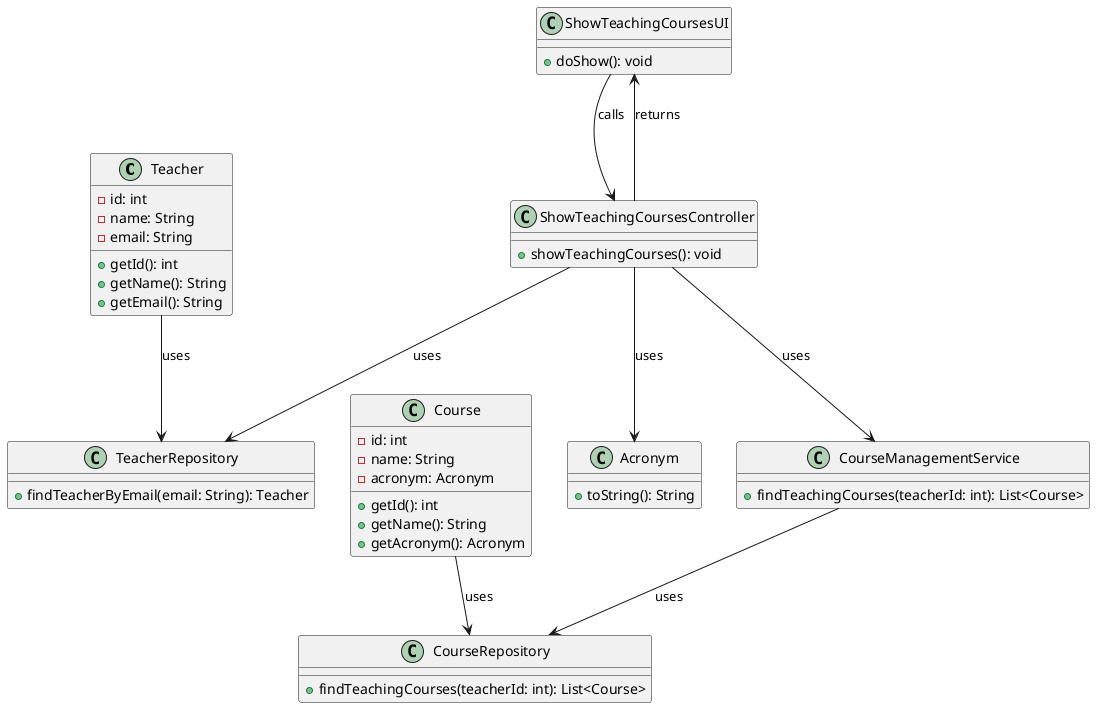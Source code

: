 @startuml
class Teacher {
  - id: int
  - name: String
  - email: String
  + getId(): int
  + getName(): String
  + getEmail(): String
}

class CourseRepository {
  + findTeachingCourses(teacherId: int): List<Course>
}

class TeacherRepository {
  + findTeacherByEmail(email: String): Teacher
}

class ShowTeachingCoursesUI {
  + doShow(): void
}

class ShowTeachingCoursesController {
  + showTeachingCourses(): void
}

class Acronym {
  + toString(): String
}

class CourseManagementService {
  + findTeachingCourses(teacherId: int): List<Course>
}

class Course {
  - id: int
  - name: String
  - acronym: Acronym
  + getId(): int
  + getName(): String
  + getAcronym(): Acronym
}


Teacher --> TeacherRepository: uses
Course --> CourseRepository : uses
ShowTeachingCoursesUI --> ShowTeachingCoursesController: calls
ShowTeachingCoursesController --> TeacherRepository: uses
ShowTeachingCoursesController --> Acronym: uses
ShowTeachingCoursesController --> CourseManagementService: uses
CourseManagementService --> CourseRepository: uses
ShowTeachingCoursesUI <-- ShowTeachingCoursesController: returns
@enduml
